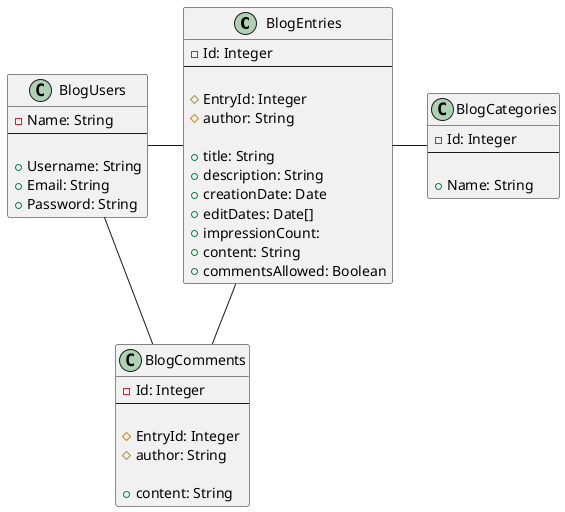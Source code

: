 @startuml

class BlogEntries {
- Id: Integer
--

# EntryId: Integer
# author: String

+ title: String
+ description: String
+ creationDate: Date
+ editDates: Date[]
+ impressionCount:
+ content: String
+ commentsAllowed: Boolean
}

class BlogUsers {
- Name: String
--

+ Username: String
+ Email: String
+ Password: String
}

class BlogComments {
- Id: Integer
--

# EntryId: Integer
# author: String

+ content: String
}

class BlogCategories {
- Id: Integer
--

+ Name: String
}

BlogUsers -right- BlogEntries
BlogCategories -left- BlogEntries
BlogComments -up- BlogEntries

BlogUsers -- BlogComments
@enduml